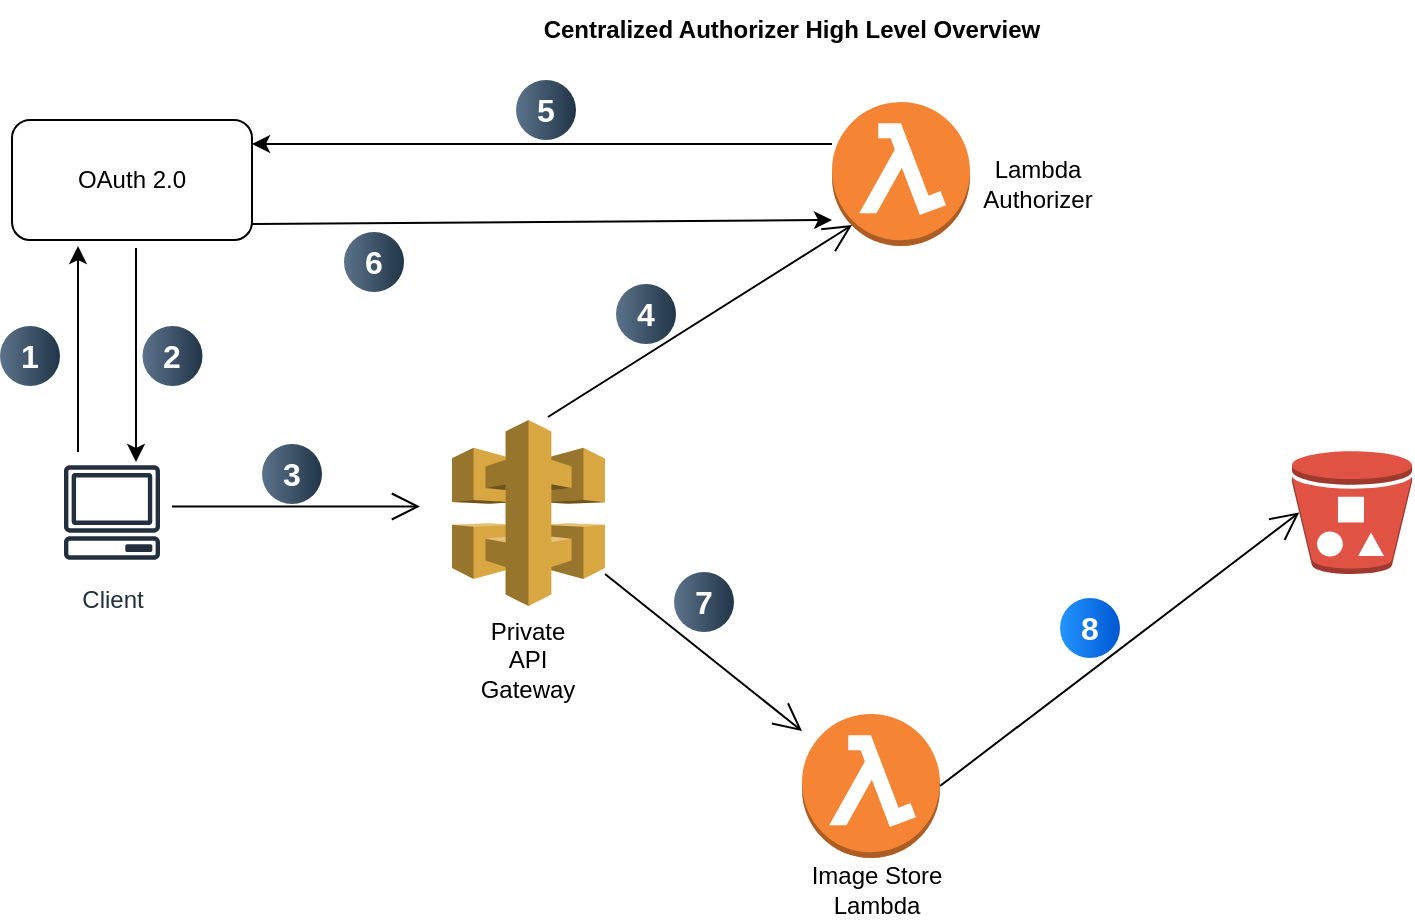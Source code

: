 <mxfile version="26.0.16">
  <diagram name="Page-1" id="f80A6QZ18gMu32bvnHT-">
    <mxGraphModel dx="794" dy="458" grid="1" gridSize="10" guides="1" tooltips="1" connect="1" arrows="1" fold="1" page="1" pageScale="1" pageWidth="850" pageHeight="1100" math="0" shadow="0">
      <root>
        <mxCell id="0" />
        <mxCell id="1" parent="0" />
        <mxCell id="QhTWb7Pbt5HctkMBt3LX-1" value="" style="outlineConnect=0;dashed=0;verticalLabelPosition=bottom;verticalAlign=top;align=center;html=1;shape=mxgraph.aws3.api_gateway;fillColor=#D9A741;gradientColor=none;" parent="1" vertex="1">
          <mxGeometry x="250" y="217" width="76.5" height="93" as="geometry" />
        </mxCell>
        <mxCell id="QhTWb7Pbt5HctkMBt3LX-2" value="" style="outlineConnect=0;dashed=0;verticalLabelPosition=bottom;verticalAlign=top;align=center;html=1;shape=mxgraph.aws3.lambda_function;fillColor=#F58534;gradientColor=none;" parent="1" vertex="1">
          <mxGeometry x="425" y="364" width="69" height="72" as="geometry" />
        </mxCell>
        <mxCell id="QhTWb7Pbt5HctkMBt3LX-3" value="" style="outlineConnect=0;dashed=0;verticalLabelPosition=bottom;verticalAlign=top;align=center;html=1;shape=mxgraph.aws3.lambda_function;fillColor=#F58534;gradientColor=none;" parent="1" vertex="1">
          <mxGeometry x="440" y="58" width="69" height="72" as="geometry" />
        </mxCell>
        <mxCell id="QhTWb7Pbt5HctkMBt3LX-4" value="" style="outlineConnect=0;dashed=0;verticalLabelPosition=bottom;verticalAlign=top;align=center;html=1;shape=mxgraph.aws3.bucket_with_objects;fillColor=#E05243;gradientColor=none;" parent="1" vertex="1">
          <mxGeometry x="670" y="232.5" width="60" height="61.5" as="geometry" />
        </mxCell>
        <mxCell id="QhTWb7Pbt5HctkMBt3LX-5" value="Client" style="sketch=0;outlineConnect=0;fontColor=#232F3E;gradientColor=none;strokeColor=#232F3E;fillColor=#ffffff;dashed=0;verticalLabelPosition=bottom;verticalAlign=top;align=center;html=1;fontSize=12;fontStyle=0;aspect=fixed;shape=mxgraph.aws4.resourceIcon;resIcon=mxgraph.aws4.client;" parent="1" vertex="1">
          <mxGeometry x="50" y="233.25" width="60" height="60" as="geometry" />
        </mxCell>
        <mxCell id="QhTWb7Pbt5HctkMBt3LX-7" value="" style="endArrow=open;endFill=1;endSize=12;html=1;rounded=0;" parent="1" edge="1">
          <mxGeometry width="160" relative="1" as="geometry">
            <mxPoint x="110" y="260.25" as="sourcePoint" />
            <mxPoint x="234" y="260.25" as="targetPoint" />
          </mxGeometry>
        </mxCell>
        <mxCell id="QhTWb7Pbt5HctkMBt3LX-8" value="1" style="ellipse;whiteSpace=wrap;html=1;aspect=fixed;rotation=0;gradientColor=#223548;strokeColor=none;gradientDirection=east;fillColor=#5b738b;rounded=0;pointerEvents=0;fontFamily=Helvetica;fontSize=16;fontColor=#FFFFFF;spacingTop=4;spacingBottom=4;spacingLeft=4;spacingRight=4;points=[];fontStyle=1" parent="1" vertex="1">
          <mxGeometry x="24" y="170" width="30" height="30" as="geometry" />
        </mxCell>
        <mxCell id="QhTWb7Pbt5HctkMBt3LX-10" value="2" style="ellipse;whiteSpace=wrap;html=1;aspect=fixed;rotation=0;gradientColor=#223548;strokeColor=none;gradientDirection=east;fillColor=#5b738b;rounded=0;pointerEvents=0;fontFamily=Helvetica;fontSize=16;fontColor=#FFFFFF;spacingTop=4;spacingBottom=4;spacingLeft=4;spacingRight=4;points=[];fontStyle=1" parent="1" vertex="1">
          <mxGeometry x="95.25" y="170" width="30" height="30" as="geometry" />
        </mxCell>
        <mxCell id="QhTWb7Pbt5HctkMBt3LX-14" value="" style="endArrow=open;endFill=1;endSize=12;html=1;rounded=0;exitX=0.627;exitY=-0.016;exitDx=0;exitDy=0;exitPerimeter=0;entryX=0.145;entryY=0.855;entryDx=0;entryDy=0;entryPerimeter=0;" parent="1" source="QhTWb7Pbt5HctkMBt3LX-1" edge="1" target="QhTWb7Pbt5HctkMBt3LX-3">
          <mxGeometry width="160" relative="1" as="geometry">
            <mxPoint x="340" y="267" as="sourcePoint" />
            <mxPoint x="420" y="147" as="targetPoint" />
          </mxGeometry>
        </mxCell>
        <mxCell id="QhTWb7Pbt5HctkMBt3LX-16" value="" style="endArrow=open;endFill=1;endSize=12;html=1;rounded=0;" parent="1" source="QhTWb7Pbt5HctkMBt3LX-1" target="QhTWb7Pbt5HctkMBt3LX-2" edge="1">
          <mxGeometry width="160" relative="1" as="geometry">
            <mxPoint x="340" y="267" as="sourcePoint" />
            <mxPoint x="500" y="267" as="targetPoint" />
          </mxGeometry>
        </mxCell>
        <mxCell id="QhTWb7Pbt5HctkMBt3LX-17" value="" style="endArrow=open;endFill=1;endSize=12;html=1;rounded=0;exitX=1;exitY=0.5;exitDx=0;exitDy=0;exitPerimeter=0;entryX=0.06;entryY=0.5;entryDx=0;entryDy=0;entryPerimeter=0;" parent="1" source="QhTWb7Pbt5HctkMBt3LX-2" target="QhTWb7Pbt5HctkMBt3LX-4" edge="1">
          <mxGeometry width="160" relative="1" as="geometry">
            <mxPoint x="490" y="310" as="sourcePoint" />
            <mxPoint x="650" y="310" as="targetPoint" />
          </mxGeometry>
        </mxCell>
        <mxCell id="QhTWb7Pbt5HctkMBt3LX-18" value="Centralized Authorizer High Level Overview" style="text;html=1;align=center;verticalAlign=middle;whiteSpace=wrap;rounded=0;fontStyle=1" parent="1" vertex="1">
          <mxGeometry x="200" y="7" width="440" height="30" as="geometry" />
        </mxCell>
        <mxCell id="QhTWb7Pbt5HctkMBt3LX-19" value="Lambda Authorizer" style="text;html=1;align=center;verticalAlign=middle;whiteSpace=wrap;rounded=0;" parent="1" vertex="1">
          <mxGeometry x="513" y="84" width="60" height="30" as="geometry" />
        </mxCell>
        <mxCell id="QhTWb7Pbt5HctkMBt3LX-20" value="Image Store Lambda" style="text;html=1;align=center;verticalAlign=middle;whiteSpace=wrap;rounded=0;" parent="1" vertex="1">
          <mxGeometry x="426.5" y="437" width="70.5" height="30" as="geometry" />
        </mxCell>
        <mxCell id="QhTWb7Pbt5HctkMBt3LX-21" value="Private API Gateway" style="text;html=1;align=center;verticalAlign=middle;whiteSpace=wrap;rounded=0;" parent="1" vertex="1">
          <mxGeometry x="258.25" y="322" width="60" height="30" as="geometry" />
        </mxCell>
        <mxCell id="m8Cbewf-TGqWDKR0WGd0-1" value="OAuth 2.0" style="rounded=1;whiteSpace=wrap;html=1;" parent="1" vertex="1">
          <mxGeometry x="30" y="67" width="120" height="60" as="geometry" />
        </mxCell>
        <mxCell id="VWzhkSG2BYdEm0GwkyOt-1" value="" style="endArrow=classic;html=1;rounded=0;entryX=1;entryY=0.5;entryDx=0;entryDy=0;" edge="1" parent="1">
          <mxGeometry width="50" height="50" relative="1" as="geometry">
            <mxPoint x="440" y="79" as="sourcePoint" />
            <mxPoint x="150" y="79" as="targetPoint" />
          </mxGeometry>
        </mxCell>
        <mxCell id="VWzhkSG2BYdEm0GwkyOt-2" value="" style="endArrow=classic;html=1;rounded=0;" edge="1" parent="1">
          <mxGeometry width="50" height="50" relative="1" as="geometry">
            <mxPoint x="63" y="233" as="sourcePoint" />
            <mxPoint x="63" y="130" as="targetPoint" />
          </mxGeometry>
        </mxCell>
        <mxCell id="VWzhkSG2BYdEm0GwkyOt-3" value="" style="endArrow=classic;html=1;rounded=0;" edge="1" parent="1">
          <mxGeometry width="50" height="50" relative="1" as="geometry">
            <mxPoint x="92" y="131" as="sourcePoint" />
            <mxPoint x="92" y="238" as="targetPoint" />
          </mxGeometry>
        </mxCell>
        <mxCell id="VWzhkSG2BYdEm0GwkyOt-4" value="3" style="ellipse;whiteSpace=wrap;html=1;aspect=fixed;rotation=0;gradientColor=#223548;strokeColor=none;gradientDirection=east;fillColor=#5b738b;rounded=0;pointerEvents=0;fontFamily=Helvetica;fontSize=16;fontColor=#FFFFFF;spacingTop=4;spacingBottom=4;spacingLeft=4;spacingRight=4;points=[];fontStyle=1" vertex="1" parent="1">
          <mxGeometry x="155" y="229" width="30" height="30" as="geometry" />
        </mxCell>
        <mxCell id="VWzhkSG2BYdEm0GwkyOt-5" value="4" style="ellipse;whiteSpace=wrap;html=1;aspect=fixed;rotation=0;gradientColor=#223548;strokeColor=none;gradientDirection=east;fillColor=#5b738b;rounded=0;pointerEvents=0;fontFamily=Helvetica;fontSize=16;fontColor=#FFFFFF;spacingTop=4;spacingBottom=4;spacingLeft=4;spacingRight=4;points=[];fontStyle=1" vertex="1" parent="1">
          <mxGeometry x="332" y="149" width="30" height="30" as="geometry" />
        </mxCell>
        <mxCell id="VWzhkSG2BYdEm0GwkyOt-6" value="5" style="ellipse;whiteSpace=wrap;html=1;aspect=fixed;rotation=0;gradientColor=#223548;strokeColor=none;gradientDirection=east;fillColor=#5b738b;rounded=0;pointerEvents=0;fontFamily=Helvetica;fontSize=16;fontColor=#FFFFFF;spacingTop=4;spacingBottom=4;spacingLeft=4;spacingRight=4;points=[];fontStyle=1" vertex="1" parent="1">
          <mxGeometry x="282" y="47" width="30" height="30" as="geometry" />
        </mxCell>
        <mxCell id="VWzhkSG2BYdEm0GwkyOt-8" value="" style="endArrow=classic;html=1;rounded=0;exitX=1;exitY=0.75;exitDx=0;exitDy=0;" edge="1" parent="1">
          <mxGeometry width="50" height="50" relative="1" as="geometry">
            <mxPoint x="150" y="119" as="sourcePoint" />
            <mxPoint x="440" y="117" as="targetPoint" />
          </mxGeometry>
        </mxCell>
        <mxCell id="VWzhkSG2BYdEm0GwkyOt-9" value="6" style="ellipse;whiteSpace=wrap;html=1;aspect=fixed;rotation=0;gradientColor=#223548;strokeColor=none;gradientDirection=east;fillColor=#5b738b;rounded=0;pointerEvents=0;fontFamily=Helvetica;fontSize=16;fontColor=#FFFFFF;spacingTop=4;spacingBottom=4;spacingLeft=4;spacingRight=4;points=[];fontStyle=1" vertex="1" parent="1">
          <mxGeometry x="196" y="123" width="30" height="30" as="geometry" />
        </mxCell>
        <mxCell id="VWzhkSG2BYdEm0GwkyOt-10" value="7" style="ellipse;whiteSpace=wrap;html=1;aspect=fixed;rotation=0;gradientColor=#223548;strokeColor=none;gradientDirection=east;fillColor=#5b738b;rounded=0;pointerEvents=0;fontFamily=Helvetica;fontSize=16;fontColor=#FFFFFF;spacingTop=4;spacingBottom=4;spacingLeft=4;spacingRight=4;points=[];fontStyle=1" vertex="1" parent="1">
          <mxGeometry x="361" y="293" width="30" height="30" as="geometry" />
        </mxCell>
        <mxCell id="VWzhkSG2BYdEm0GwkyOt-11" value="8" style="ellipse;whiteSpace=wrap;html=1;aspect=fixed;rotation=0;gradientColor=#0057D2;strokeColor=none;gradientDirection=east;fillColor=#2395FF;rounded=0;pointerEvents=0;fontFamily=Helvetica;fontSize=16;fontColor=#FFFFFF;spacingTop=4;spacingBottom=4;spacingLeft=4;spacingRight=4;points=[];fontStyle=1" vertex="1" parent="1">
          <mxGeometry x="554" y="306" width="30" height="30" as="geometry" />
        </mxCell>
      </root>
    </mxGraphModel>
  </diagram>
</mxfile>
